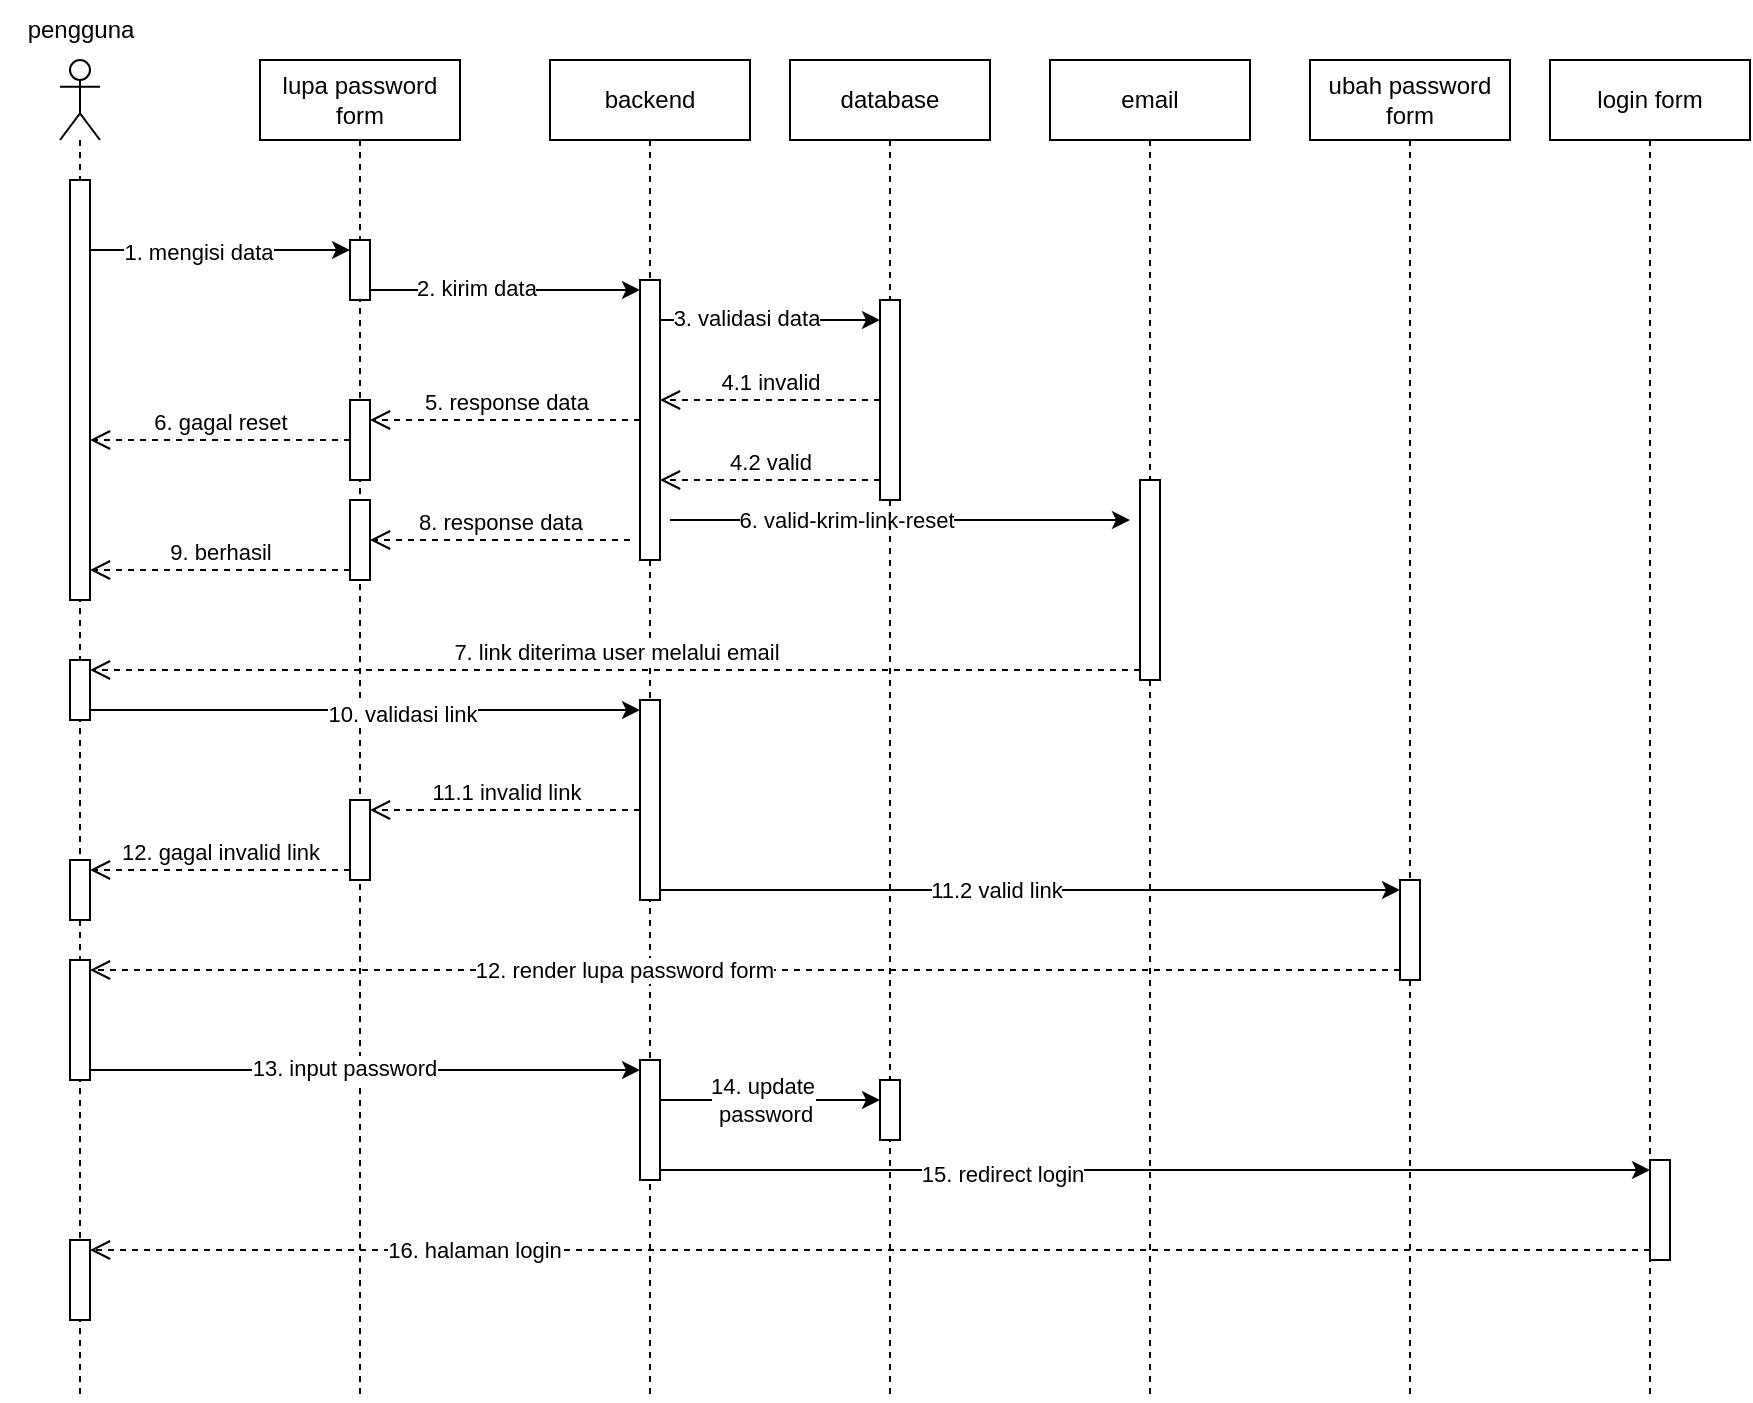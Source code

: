 <mxfile version="22.1.2" type="device">
  <diagram name="Page-1" id="kL894uiJR2UCs9CUbeo-">
    <mxGraphModel dx="862" dy="510" grid="1" gridSize="10" guides="1" tooltips="1" connect="1" arrows="1" fold="1" page="1" pageScale="1" pageWidth="850" pageHeight="1100" math="0" shadow="0">
      <root>
        <mxCell id="0" />
        <mxCell id="1" parent="0" />
        <mxCell id="yfw4t7Uaq2MJGn-rD0gL-2" value="" style="shape=umlLifeline;perimeter=lifelinePerimeter;whiteSpace=wrap;html=1;container=1;dropTarget=0;collapsible=0;recursiveResize=0;outlineConnect=0;portConstraint=eastwest;newEdgeStyle={&quot;curved&quot;:0,&quot;rounded&quot;:0};participant=umlActor;" parent="1" vertex="1">
          <mxGeometry x="45" y="220" width="20" height="670" as="geometry" />
        </mxCell>
        <mxCell id="yfw4t7Uaq2MJGn-rD0gL-3" value="" style="html=1;points=[[0,0,0,0,5],[0,1,0,0,-5],[1,0,0,0,5],[1,1,0,0,-5]];perimeter=orthogonalPerimeter;outlineConnect=0;targetShapes=umlLifeline;portConstraint=eastwest;newEdgeStyle={&quot;curved&quot;:0,&quot;rounded&quot;:0};" parent="yfw4t7Uaq2MJGn-rD0gL-2" vertex="1">
          <mxGeometry x="5" y="60" width="10" height="210" as="geometry" />
        </mxCell>
        <mxCell id="yfw4t7Uaq2MJGn-rD0gL-13" value="" style="html=1;points=[[0,0,0,0,5],[0,1,0,0,-5],[1,0,0,0,5],[1,1,0,0,-5]];perimeter=orthogonalPerimeter;outlineConnect=0;targetShapes=umlLifeline;portConstraint=eastwest;newEdgeStyle={&quot;curved&quot;:0,&quot;rounded&quot;:0};" parent="yfw4t7Uaq2MJGn-rD0gL-2" vertex="1">
          <mxGeometry x="5" y="450" width="10" height="60" as="geometry" />
        </mxCell>
        <mxCell id="yfw4t7Uaq2MJGn-rD0gL-11" value="" style="html=1;points=[[0,0,0,0,5],[0,1,0,0,-5],[1,0,0,0,5],[1,1,0,0,-5]];perimeter=orthogonalPerimeter;outlineConnect=0;targetShapes=umlLifeline;portConstraint=eastwest;newEdgeStyle={&quot;curved&quot;:0,&quot;rounded&quot;:0};" parent="yfw4t7Uaq2MJGn-rD0gL-2" vertex="1">
          <mxGeometry x="5" y="300" width="10" height="30" as="geometry" />
        </mxCell>
        <mxCell id="yfw4t7Uaq2MJGn-rD0gL-12" value="" style="html=1;points=[[0,0,0,0,5],[0,1,0,0,-5],[1,0,0,0,5],[1,1,0,0,-5]];perimeter=orthogonalPerimeter;outlineConnect=0;targetShapes=umlLifeline;portConstraint=eastwest;newEdgeStyle={&quot;curved&quot;:0,&quot;rounded&quot;:0};" parent="yfw4t7Uaq2MJGn-rD0gL-2" vertex="1">
          <mxGeometry x="5" y="400" width="10" height="30" as="geometry" />
        </mxCell>
        <mxCell id="yfw4t7Uaq2MJGn-rD0gL-49" value="" style="html=1;points=[[0,0,0,0,5],[0,1,0,0,-5],[1,0,0,0,5],[1,1,0,0,-5]];perimeter=orthogonalPerimeter;outlineConnect=0;targetShapes=umlLifeline;portConstraint=eastwest;newEdgeStyle={&quot;curved&quot;:0,&quot;rounded&quot;:0};" parent="yfw4t7Uaq2MJGn-rD0gL-2" vertex="1">
          <mxGeometry x="5" y="590" width="10" height="40" as="geometry" />
        </mxCell>
        <mxCell id="yfw4t7Uaq2MJGn-rD0gL-4" value="pengguna" style="text;html=1;align=center;verticalAlign=middle;resizable=0;points=[];autosize=1;strokeColor=none;fillColor=none;" parent="1" vertex="1">
          <mxGeometry x="15" y="190" width="80" height="30" as="geometry" />
        </mxCell>
        <mxCell id="yfw4t7Uaq2MJGn-rD0gL-5" value="lupa password form" style="shape=umlLifeline;perimeter=lifelinePerimeter;whiteSpace=wrap;html=1;container=1;dropTarget=0;collapsible=0;recursiveResize=0;outlineConnect=0;portConstraint=eastwest;newEdgeStyle={&quot;curved&quot;:0,&quot;rounded&quot;:0};" parent="1" vertex="1">
          <mxGeometry x="145" y="220" width="100" height="670" as="geometry" />
        </mxCell>
        <mxCell id="yfw4t7Uaq2MJGn-rD0gL-6" value="" style="html=1;points=[[0,0,0,0,5],[0,1,0,0,-5],[1,0,0,0,5],[1,1,0,0,-5]];perimeter=orthogonalPerimeter;outlineConnect=0;targetShapes=umlLifeline;portConstraint=eastwest;newEdgeStyle={&quot;curved&quot;:0,&quot;rounded&quot;:0};" parent="yfw4t7Uaq2MJGn-rD0gL-5" vertex="1">
          <mxGeometry x="45" y="90" width="10" height="30" as="geometry" />
        </mxCell>
        <mxCell id="yfw4t7Uaq2MJGn-rD0gL-7" value="" style="html=1;points=[[0,0,0,0,5],[0,1,0,0,-5],[1,0,0,0,5],[1,1,0,0,-5]];perimeter=orthogonalPerimeter;outlineConnect=0;targetShapes=umlLifeline;portConstraint=eastwest;newEdgeStyle={&quot;curved&quot;:0,&quot;rounded&quot;:0};" parent="yfw4t7Uaq2MJGn-rD0gL-5" vertex="1">
          <mxGeometry x="45" y="170" width="10" height="40" as="geometry" />
        </mxCell>
        <mxCell id="yfw4t7Uaq2MJGn-rD0gL-8" value="" style="html=1;points=[[0,0,0,0,5],[0,1,0,0,-5],[1,0,0,0,5],[1,1,0,0,-5]];perimeter=orthogonalPerimeter;outlineConnect=0;targetShapes=umlLifeline;portConstraint=eastwest;newEdgeStyle={&quot;curved&quot;:0,&quot;rounded&quot;:0};" parent="yfw4t7Uaq2MJGn-rD0gL-5" vertex="1">
          <mxGeometry x="45" y="220" width="10" height="40" as="geometry" />
        </mxCell>
        <mxCell id="yfw4t7Uaq2MJGn-rD0gL-14" value="" style="html=1;points=[[0,0,0,0,5],[0,1,0,0,-5],[1,0,0,0,5],[1,1,0,0,-5]];perimeter=orthogonalPerimeter;outlineConnect=0;targetShapes=umlLifeline;portConstraint=eastwest;newEdgeStyle={&quot;curved&quot;:0,&quot;rounded&quot;:0};" parent="yfw4t7Uaq2MJGn-rD0gL-5" vertex="1">
          <mxGeometry x="45" y="370" width="10" height="40" as="geometry" />
        </mxCell>
        <mxCell id="yfw4t7Uaq2MJGn-rD0gL-9" value="backend" style="shape=umlLifeline;perimeter=lifelinePerimeter;whiteSpace=wrap;html=1;container=1;dropTarget=0;collapsible=0;recursiveResize=0;outlineConnect=0;portConstraint=eastwest;newEdgeStyle={&quot;curved&quot;:0,&quot;rounded&quot;:0};" parent="1" vertex="1">
          <mxGeometry x="290" y="220" width="100" height="670" as="geometry" />
        </mxCell>
        <mxCell id="yfw4t7Uaq2MJGn-rD0gL-10" value="" style="html=1;points=[[0,0,0,0,5],[0,1,0,0,-5],[1,0,0,0,5],[1,1,0,0,-5]];perimeter=orthogonalPerimeter;outlineConnect=0;targetShapes=umlLifeline;portConstraint=eastwest;newEdgeStyle={&quot;curved&quot;:0,&quot;rounded&quot;:0};" parent="yfw4t7Uaq2MJGn-rD0gL-9" vertex="1">
          <mxGeometry x="45" y="110" width="10" height="140" as="geometry" />
        </mxCell>
        <mxCell id="yfw4t7Uaq2MJGn-rD0gL-16" value="" style="html=1;points=[[0,0,0,0,5],[0,1,0,0,-5],[1,0,0,0,5],[1,1,0,0,-5]];perimeter=orthogonalPerimeter;outlineConnect=0;targetShapes=umlLifeline;portConstraint=eastwest;newEdgeStyle={&quot;curved&quot;:0,&quot;rounded&quot;:0};" parent="yfw4t7Uaq2MJGn-rD0gL-9" vertex="1">
          <mxGeometry x="45" y="320" width="10" height="100" as="geometry" />
        </mxCell>
        <mxCell id="yfw4t7Uaq2MJGn-rD0gL-45" value="" style="html=1;points=[[0,0,0,0,5],[0,1,0,0,-5],[1,0,0,0,5],[1,1,0,0,-5]];perimeter=orthogonalPerimeter;outlineConnect=0;targetShapes=umlLifeline;portConstraint=eastwest;newEdgeStyle={&quot;curved&quot;:0,&quot;rounded&quot;:0};" parent="yfw4t7Uaq2MJGn-rD0gL-9" vertex="1">
          <mxGeometry x="45" y="500" width="10" height="60" as="geometry" />
        </mxCell>
        <mxCell id="yfw4t7Uaq2MJGn-rD0gL-25" style="edgeStyle=orthogonalEdgeStyle;rounded=0;orthogonalLoop=1;jettySize=auto;html=1;curved=0;exitX=1;exitY=1;exitDx=0;exitDy=-5;exitPerimeter=0;entryX=0;entryY=0;entryDx=0;entryDy=5;entryPerimeter=0;" parent="1" source="yfw4t7Uaq2MJGn-rD0gL-6" target="yfw4t7Uaq2MJGn-rD0gL-10" edge="1">
          <mxGeometry relative="1" as="geometry" />
        </mxCell>
        <mxCell id="yfw4t7Uaq2MJGn-rD0gL-26" value="2. kirim data" style="edgeLabel;html=1;align=center;verticalAlign=middle;resizable=0;points=[];" parent="yfw4t7Uaq2MJGn-rD0gL-25" vertex="1" connectable="0">
          <mxGeometry x="-0.224" y="1" relative="1" as="geometry">
            <mxPoint as="offset" />
          </mxGeometry>
        </mxCell>
        <mxCell id="yfw4t7Uaq2MJGn-rD0gL-27" value="email" style="shape=umlLifeline;perimeter=lifelinePerimeter;whiteSpace=wrap;html=1;container=1;dropTarget=0;collapsible=0;recursiveResize=0;outlineConnect=0;portConstraint=eastwest;newEdgeStyle={&quot;curved&quot;:0,&quot;rounded&quot;:0};" parent="1" vertex="1">
          <mxGeometry x="540" y="220" width="100" height="670" as="geometry" />
        </mxCell>
        <mxCell id="yfw4t7Uaq2MJGn-rD0gL-28" value="" style="html=1;points=[[0,0,0,0,5],[0,1,0,0,-5],[1,0,0,0,5],[1,1,0,0,-5]];perimeter=orthogonalPerimeter;outlineConnect=0;targetShapes=umlLifeline;portConstraint=eastwest;newEdgeStyle={&quot;curved&quot;:0,&quot;rounded&quot;:0};" parent="yfw4t7Uaq2MJGn-rD0gL-27" vertex="1">
          <mxGeometry x="45" y="210" width="10" height="100" as="geometry" />
        </mxCell>
        <mxCell id="yfw4t7Uaq2MJGn-rD0gL-31" value="" style="endArrow=classic;html=1;rounded=0;entryX=0;entryY=0;entryDx=0;entryDy=5;entryPerimeter=0;" parent="1" source="yfw4t7Uaq2MJGn-rD0gL-3" target="yfw4t7Uaq2MJGn-rD0gL-6" edge="1">
          <mxGeometry width="50" height="50" relative="1" as="geometry">
            <mxPoint x="165" y="330" as="sourcePoint" />
            <mxPoint x="215" y="280" as="targetPoint" />
          </mxGeometry>
        </mxCell>
        <mxCell id="yfw4t7Uaq2MJGn-rD0gL-32" value="1. mengisi data" style="edgeLabel;html=1;align=center;verticalAlign=middle;resizable=0;points=[];" parent="yfw4t7Uaq2MJGn-rD0gL-31" vertex="1" connectable="0">
          <mxGeometry x="-0.18" y="-1" relative="1" as="geometry">
            <mxPoint as="offset" />
          </mxGeometry>
        </mxCell>
        <mxCell id="yfw4t7Uaq2MJGn-rD0gL-33" value="5. response data" style="html=1;verticalAlign=bottom;endArrow=open;dashed=1;endSize=8;curved=0;rounded=0;" parent="1" source="yfw4t7Uaq2MJGn-rD0gL-10" target="yfw4t7Uaq2MJGn-rD0gL-7" edge="1">
          <mxGeometry relative="1" as="geometry">
            <mxPoint x="305" y="360" as="sourcePoint" />
            <mxPoint x="195" y="402" as="targetPoint" />
          </mxGeometry>
        </mxCell>
        <mxCell id="yfw4t7Uaq2MJGn-rD0gL-34" value="6. gagal reset" style="html=1;verticalAlign=bottom;endArrow=open;dashed=1;endSize=8;curved=0;rounded=0;" parent="1" source="yfw4t7Uaq2MJGn-rD0gL-7" target="yfw4t7Uaq2MJGn-rD0gL-3" edge="1">
          <mxGeometry relative="1" as="geometry">
            <mxPoint x="135" y="420" as="sourcePoint" />
            <mxPoint x="65" y="410" as="targetPoint" />
          </mxGeometry>
        </mxCell>
        <mxCell id="yfw4t7Uaq2MJGn-rD0gL-35" value="7. link diterima user melalui email" style="html=1;verticalAlign=bottom;endArrow=open;dashed=1;endSize=8;curved=0;rounded=0;entryX=1;entryY=0;entryDx=0;entryDy=5;entryPerimeter=0;exitX=0;exitY=1;exitDx=0;exitDy=-5;exitPerimeter=0;" parent="1" source="yfw4t7Uaq2MJGn-rD0gL-28" target="yfw4t7Uaq2MJGn-rD0gL-11" edge="1">
          <mxGeometry relative="1" as="geometry">
            <mxPoint x="455" y="447.222" as="sourcePoint" />
            <mxPoint x="75" y="480" as="targetPoint" />
          </mxGeometry>
        </mxCell>
        <mxCell id="yfw4t7Uaq2MJGn-rD0gL-36" value="8. response data" style="html=1;verticalAlign=bottom;endArrow=open;dashed=1;endSize=8;curved=0;rounded=0;" parent="1" edge="1">
          <mxGeometry relative="1" as="geometry">
            <mxPoint x="330" y="460" as="sourcePoint" />
            <mxPoint x="200" y="460" as="targetPoint" />
          </mxGeometry>
        </mxCell>
        <mxCell id="yfw4t7Uaq2MJGn-rD0gL-37" value="9. berhasil" style="html=1;verticalAlign=bottom;endArrow=open;dashed=1;endSize=8;curved=0;rounded=0;exitX=0;exitY=1;exitDx=0;exitDy=-5;exitPerimeter=0;" parent="1" source="yfw4t7Uaq2MJGn-rD0gL-8" target="yfw4t7Uaq2MJGn-rD0gL-3" edge="1">
          <mxGeometry relative="1" as="geometry">
            <mxPoint x="375" y="465" as="sourcePoint" />
            <mxPoint x="210" y="465" as="targetPoint" />
          </mxGeometry>
        </mxCell>
        <mxCell id="yfw4t7Uaq2MJGn-rD0gL-38" value="ubah password form" style="shape=umlLifeline;perimeter=lifelinePerimeter;whiteSpace=wrap;html=1;container=1;dropTarget=0;collapsible=0;recursiveResize=0;outlineConnect=0;portConstraint=eastwest;newEdgeStyle={&quot;curved&quot;:0,&quot;rounded&quot;:0};" parent="1" vertex="1">
          <mxGeometry x="670" y="220" width="100" height="670" as="geometry" />
        </mxCell>
        <mxCell id="yfw4t7Uaq2MJGn-rD0gL-39" value="" style="html=1;points=[[0,0,0,0,5],[0,1,0,0,-5],[1,0,0,0,5],[1,1,0,0,-5]];perimeter=orthogonalPerimeter;outlineConnect=0;targetShapes=umlLifeline;portConstraint=eastwest;newEdgeStyle={&quot;curved&quot;:0,&quot;rounded&quot;:0};" parent="yfw4t7Uaq2MJGn-rD0gL-38" vertex="1">
          <mxGeometry x="45" y="410" width="10" height="50" as="geometry" />
        </mxCell>
        <mxCell id="yfw4t7Uaq2MJGn-rD0gL-43" value="" style="html=1;verticalAlign=bottom;endArrow=open;dashed=1;endSize=8;curved=0;rounded=0;entryX=1;entryY=0;entryDx=0;entryDy=5;entryPerimeter=0;exitX=0;exitY=1;exitDx=0;exitDy=-5;exitPerimeter=0;" parent="1" source="yfw4t7Uaq2MJGn-rD0gL-39" target="yfw4t7Uaq2MJGn-rD0gL-13" edge="1">
          <mxGeometry relative="1" as="geometry">
            <mxPoint x="375" y="670" as="sourcePoint" />
            <mxPoint x="210" y="670" as="targetPoint" />
          </mxGeometry>
        </mxCell>
        <mxCell id="yfw4t7Uaq2MJGn-rD0gL-69" value="12. render lupa password form" style="edgeLabel;html=1;align=center;verticalAlign=middle;resizable=0;points=[];" parent="yfw4t7Uaq2MJGn-rD0gL-43" vertex="1" connectable="0">
          <mxGeometry x="0.187" relative="1" as="geometry">
            <mxPoint as="offset" />
          </mxGeometry>
        </mxCell>
        <mxCell id="yfw4t7Uaq2MJGn-rD0gL-46" style="edgeStyle=orthogonalEdgeStyle;rounded=0;orthogonalLoop=1;jettySize=auto;html=1;curved=0;exitX=1;exitY=1;exitDx=0;exitDy=-5;exitPerimeter=0;entryX=0;entryY=0;entryDx=0;entryDy=5;entryPerimeter=0;" parent="1" source="yfw4t7Uaq2MJGn-rD0gL-13" target="yfw4t7Uaq2MJGn-rD0gL-45" edge="1">
          <mxGeometry relative="1" as="geometry" />
        </mxCell>
        <mxCell id="yfw4t7Uaq2MJGn-rD0gL-47" value="13. input password" style="edgeLabel;html=1;align=center;verticalAlign=middle;resizable=0;points=[];" parent="yfw4t7Uaq2MJGn-rD0gL-46" vertex="1" connectable="0">
          <mxGeometry x="-0.081" y="1" relative="1" as="geometry">
            <mxPoint as="offset" />
          </mxGeometry>
        </mxCell>
        <mxCell id="yfw4t7Uaq2MJGn-rD0gL-50" value="" style="html=1;verticalAlign=bottom;endArrow=open;dashed=1;endSize=8;curved=0;rounded=0;entryX=1;entryY=0;entryDx=0;entryDy=5;entryPerimeter=0;exitX=0;exitY=1;exitDx=0;exitDy=-5;exitPerimeter=0;" parent="1" source="yfw4t7Uaq2MJGn-rD0gL-67" target="yfw4t7Uaq2MJGn-rD0gL-49" edge="1">
          <mxGeometry relative="1" as="geometry">
            <mxPoint x="640" y="675" as="sourcePoint" />
            <mxPoint x="70" y="675" as="targetPoint" />
          </mxGeometry>
        </mxCell>
        <mxCell id="yfw4t7Uaq2MJGn-rD0gL-71" value="16. halaman login" style="edgeLabel;html=1;align=center;verticalAlign=middle;resizable=0;points=[];" parent="yfw4t7Uaq2MJGn-rD0gL-50" vertex="1" connectable="0">
          <mxGeometry x="0.508" relative="1" as="geometry">
            <mxPoint as="offset" />
          </mxGeometry>
        </mxCell>
        <mxCell id="yfw4t7Uaq2MJGn-rD0gL-20" value="12. gagal invalid link" style="html=1;verticalAlign=bottom;endArrow=open;dashed=1;endSize=8;curved=0;rounded=0;entryX=1;entryY=0;entryDx=0;entryDy=5;entryPerimeter=0;exitX=0;exitY=1;exitDx=0;exitDy=-5;exitPerimeter=0;" parent="1" source="yfw4t7Uaq2MJGn-rD0gL-14" target="yfw4t7Uaq2MJGn-rD0gL-12" edge="1">
          <mxGeometry relative="1" as="geometry">
            <mxPoint x="125" y="630" as="sourcePoint" />
            <mxPoint x="230" y="605" as="targetPoint" />
          </mxGeometry>
        </mxCell>
        <mxCell id="yfw4t7Uaq2MJGn-rD0gL-17" value="11.1 invalid link" style="html=1;verticalAlign=bottom;endArrow=open;dashed=1;endSize=8;curved=0;rounded=0;entryX=1;entryY=0;entryDx=0;entryDy=5;entryPerimeter=0;" parent="1" source="yfw4t7Uaq2MJGn-rD0gL-16" target="yfw4t7Uaq2MJGn-rD0gL-14" edge="1">
          <mxGeometry relative="1" as="geometry">
            <mxPoint x="285" y="580" as="sourcePoint" />
            <mxPoint x="225" y="580" as="targetPoint" />
          </mxGeometry>
        </mxCell>
        <mxCell id="yfw4t7Uaq2MJGn-rD0gL-55" value="" style="endArrow=classic;html=1;rounded=0;exitX=1.5;exitY=0.857;exitDx=0;exitDy=0;exitPerimeter=0;" parent="1" edge="1" source="yfw4t7Uaq2MJGn-rD0gL-10">
          <mxGeometry width="50" height="50" relative="1" as="geometry">
            <mxPoint x="350" y="450" as="sourcePoint" />
            <mxPoint x="580" y="450" as="targetPoint" />
          </mxGeometry>
        </mxCell>
        <mxCell id="yfw4t7Uaq2MJGn-rD0gL-56" value="6. valid-krim-link-reset" style="edgeLabel;html=1;align=center;verticalAlign=middle;resizable=0;points=[];" parent="yfw4t7Uaq2MJGn-rD0gL-55" vertex="1" connectable="0">
          <mxGeometry x="-0.473" y="-1" relative="1" as="geometry">
            <mxPoint x="27" y="-1" as="offset" />
          </mxGeometry>
        </mxCell>
        <mxCell id="yfw4t7Uaq2MJGn-rD0gL-60" value="" style="endArrow=classic;html=1;rounded=0;entryX=0;entryY=0;entryDx=0;entryDy=5;entryPerimeter=0;exitX=1;exitY=1;exitDx=0;exitDy=-5;exitPerimeter=0;" parent="1" source="yfw4t7Uaq2MJGn-rD0gL-11" target="yfw4t7Uaq2MJGn-rD0gL-16" edge="1">
          <mxGeometry width="50" height="50" relative="1" as="geometry">
            <mxPoint x="300" y="490" as="sourcePoint" />
            <mxPoint x="350" y="440" as="targetPoint" />
          </mxGeometry>
        </mxCell>
        <mxCell id="yfw4t7Uaq2MJGn-rD0gL-61" value="10. validasi link" style="edgeLabel;html=1;align=center;verticalAlign=middle;resizable=0;points=[];" parent="yfw4t7Uaq2MJGn-rD0gL-60" vertex="1" connectable="0">
          <mxGeometry x="0.136" y="-2" relative="1" as="geometry">
            <mxPoint as="offset" />
          </mxGeometry>
        </mxCell>
        <mxCell id="yfw4t7Uaq2MJGn-rD0gL-64" style="edgeStyle=orthogonalEdgeStyle;rounded=0;orthogonalLoop=1;jettySize=auto;html=1;curved=0;exitX=1;exitY=1;exitDx=0;exitDy=-5;exitPerimeter=0;entryX=0;entryY=0;entryDx=0;entryDy=5;entryPerimeter=0;" parent="1" source="yfw4t7Uaq2MJGn-rD0gL-16" target="yfw4t7Uaq2MJGn-rD0gL-39" edge="1">
          <mxGeometry relative="1" as="geometry" />
        </mxCell>
        <mxCell id="yfw4t7Uaq2MJGn-rD0gL-65" value="11.2 valid link" style="edgeLabel;html=1;align=center;verticalAlign=middle;resizable=0;points=[];" parent="yfw4t7Uaq2MJGn-rD0gL-64" vertex="1" connectable="0">
          <mxGeometry x="-0.094" relative="1" as="geometry">
            <mxPoint as="offset" />
          </mxGeometry>
        </mxCell>
        <mxCell id="yfw4t7Uaq2MJGn-rD0gL-66" value="login form" style="shape=umlLifeline;perimeter=lifelinePerimeter;whiteSpace=wrap;html=1;container=1;dropTarget=0;collapsible=0;recursiveResize=0;outlineConnect=0;portConstraint=eastwest;newEdgeStyle={&quot;curved&quot;:0,&quot;rounded&quot;:0};" parent="1" vertex="1">
          <mxGeometry x="790" y="220" width="100" height="670" as="geometry" />
        </mxCell>
        <mxCell id="yfw4t7Uaq2MJGn-rD0gL-67" value="" style="html=1;points=[[0,0,0,0,5],[0,1,0,0,-5],[1,0,0,0,5],[1,1,0,0,-5]];perimeter=orthogonalPerimeter;outlineConnect=0;targetShapes=umlLifeline;portConstraint=eastwest;newEdgeStyle={&quot;curved&quot;:0,&quot;rounded&quot;:0};" parent="yfw4t7Uaq2MJGn-rD0gL-66" vertex="1">
          <mxGeometry x="50" y="550" width="10" height="50" as="geometry" />
        </mxCell>
        <mxCell id="yfw4t7Uaq2MJGn-rD0gL-68" style="edgeStyle=orthogonalEdgeStyle;rounded=0;orthogonalLoop=1;jettySize=auto;html=1;curved=0;exitX=1;exitY=1;exitDx=0;exitDy=-5;exitPerimeter=0;entryX=0;entryY=0;entryDx=0;entryDy=5;entryPerimeter=0;" parent="1" source="yfw4t7Uaq2MJGn-rD0gL-45" target="yfw4t7Uaq2MJGn-rD0gL-67" edge="1">
          <mxGeometry relative="1" as="geometry" />
        </mxCell>
        <mxCell id="yfw4t7Uaq2MJGn-rD0gL-70" value="15. redirect login" style="edgeLabel;html=1;align=center;verticalAlign=middle;resizable=0;points=[];" parent="yfw4t7Uaq2MJGn-rD0gL-68" vertex="1" connectable="0">
          <mxGeometry x="-0.311" y="-2" relative="1" as="geometry">
            <mxPoint as="offset" />
          </mxGeometry>
        </mxCell>
        <mxCell id="UiNABmgi9OaR_As4XOH7-1" value="database" style="shape=umlLifeline;perimeter=lifelinePerimeter;whiteSpace=wrap;html=1;container=1;dropTarget=0;collapsible=0;recursiveResize=0;outlineConnect=0;portConstraint=eastwest;newEdgeStyle={&quot;curved&quot;:0,&quot;rounded&quot;:0};" vertex="1" parent="1">
          <mxGeometry x="410" y="220" width="100" height="670" as="geometry" />
        </mxCell>
        <mxCell id="UiNABmgi9OaR_As4XOH7-2" value="" style="html=1;points=[[0,0,0,0,5],[0,1,0,0,-5],[1,0,0,0,5],[1,1,0,0,-5]];perimeter=orthogonalPerimeter;outlineConnect=0;targetShapes=umlLifeline;portConstraint=eastwest;newEdgeStyle={&quot;curved&quot;:0,&quot;rounded&quot;:0};" vertex="1" parent="UiNABmgi9OaR_As4XOH7-1">
          <mxGeometry x="45" y="120" width="10" height="100" as="geometry" />
        </mxCell>
        <mxCell id="UiNABmgi9OaR_As4XOH7-7" value="" style="html=1;points=[[0,0,0,0,5],[0,1,0,0,-5],[1,0,0,0,5],[1,1,0,0,-5]];perimeter=orthogonalPerimeter;outlineConnect=0;targetShapes=umlLifeline;portConstraint=eastwest;newEdgeStyle={&quot;curved&quot;:0,&quot;rounded&quot;:0};" vertex="1" parent="UiNABmgi9OaR_As4XOH7-1">
          <mxGeometry x="45" y="510" width="10" height="30" as="geometry" />
        </mxCell>
        <mxCell id="UiNABmgi9OaR_As4XOH7-3" style="edgeStyle=orthogonalEdgeStyle;rounded=0;orthogonalLoop=1;jettySize=auto;html=1;curved=0;entryX=0;entryY=0;entryDx=0;entryDy=5;entryPerimeter=0;exitX=1;exitY=0;exitDx=0;exitDy=5;exitPerimeter=0;" edge="1" parent="1">
          <mxGeometry relative="1" as="geometry">
            <mxPoint x="345.0" y="350" as="sourcePoint" />
            <mxPoint x="455.0" y="350" as="targetPoint" />
          </mxGeometry>
        </mxCell>
        <mxCell id="UiNABmgi9OaR_As4XOH7-4" value="3. validasi data" style="edgeLabel;html=1;align=center;verticalAlign=middle;resizable=0;points=[];" vertex="1" connectable="0" parent="UiNABmgi9OaR_As4XOH7-3">
          <mxGeometry x="-0.224" y="1" relative="1" as="geometry">
            <mxPoint as="offset" />
          </mxGeometry>
        </mxCell>
        <mxCell id="UiNABmgi9OaR_As4XOH7-5" value="4.2 valid" style="html=1;verticalAlign=bottom;endArrow=open;dashed=1;endSize=8;curved=0;rounded=0;" edge="1" parent="1">
          <mxGeometry relative="1" as="geometry">
            <mxPoint x="455" y="430.0" as="sourcePoint" />
            <mxPoint x="345" y="430.0" as="targetPoint" />
          </mxGeometry>
        </mxCell>
        <mxCell id="UiNABmgi9OaR_As4XOH7-6" value="4.1 invalid" style="html=1;verticalAlign=bottom;endArrow=open;dashed=1;endSize=8;curved=0;rounded=0;" edge="1" parent="1" source="UiNABmgi9OaR_As4XOH7-2" target="yfw4t7Uaq2MJGn-rD0gL-10">
          <mxGeometry relative="1" as="geometry">
            <mxPoint x="450" y="420" as="sourcePoint" />
            <mxPoint x="350" y="420.0" as="targetPoint" />
          </mxGeometry>
        </mxCell>
        <mxCell id="UiNABmgi9OaR_As4XOH7-10" value="" style="endArrow=classic;html=1;rounded=0;exitX=1;exitY=0;exitDx=0;exitDy=5;exitPerimeter=0;entryX=0;entryY=0;entryDx=0;entryDy=5;entryPerimeter=0;" edge="1" parent="1">
          <mxGeometry width="50" height="50" relative="1" as="geometry">
            <mxPoint x="345.0" y="740" as="sourcePoint" />
            <mxPoint x="455.0" y="740" as="targetPoint" />
          </mxGeometry>
        </mxCell>
        <mxCell id="UiNABmgi9OaR_As4XOH7-11" value="14. update&lt;br&gt;&amp;nbsp;password" style="edgeLabel;html=1;align=center;verticalAlign=middle;resizable=0;points=[];" vertex="1" connectable="0" parent="UiNABmgi9OaR_As4XOH7-10">
          <mxGeometry x="-0.073" relative="1" as="geometry">
            <mxPoint as="offset" />
          </mxGeometry>
        </mxCell>
      </root>
    </mxGraphModel>
  </diagram>
</mxfile>
